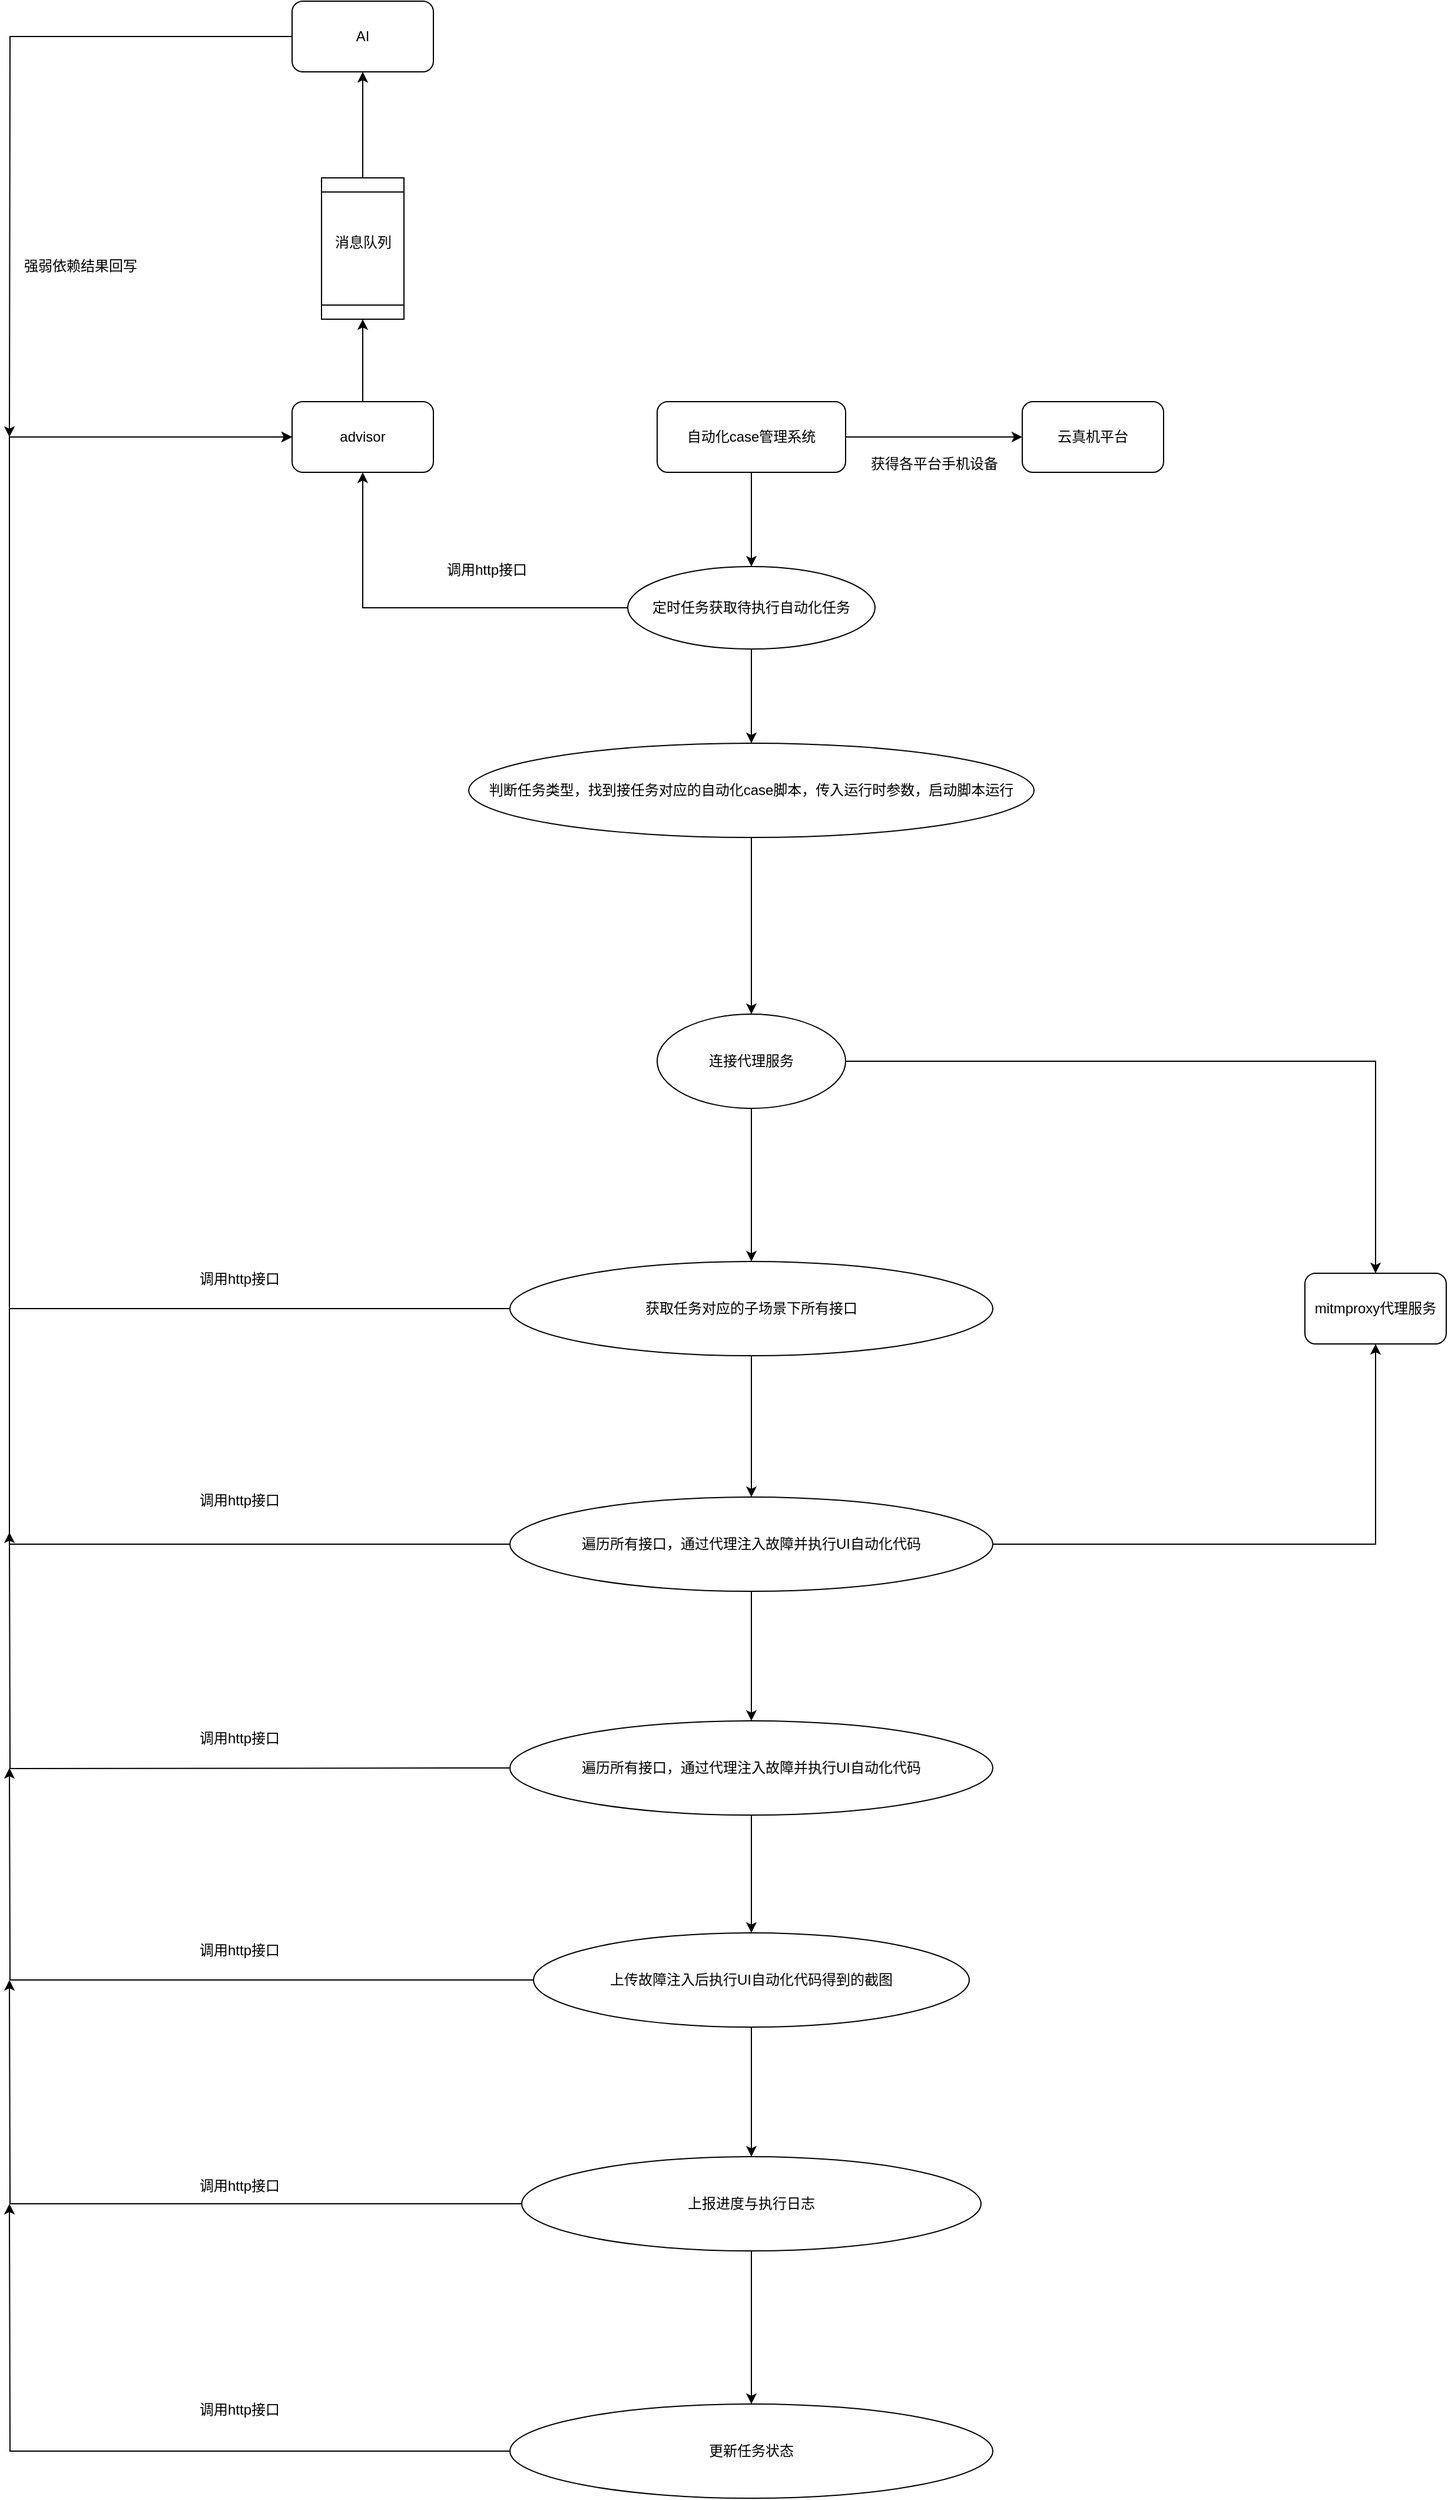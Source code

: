 <mxfile version="28.2.3">
  <diagram name="第 1 页" id="r5Neuu9u79A6OFv0h8x0">
    <mxGraphModel dx="1234" dy="790" grid="1" gridSize="10" guides="1" tooltips="1" connect="1" arrows="1" fold="1" page="1" pageScale="1" pageWidth="827" pageHeight="1169" math="0" shadow="0">
      <root>
        <mxCell id="0" />
        <mxCell id="1" parent="0" />
        <mxCell id="s-tvX0k2kKWcBqhUciSW-50" style="edgeStyle=orthogonalEdgeStyle;rounded=0;orthogonalLoop=1;jettySize=auto;html=1;exitX=0.5;exitY=0;exitDx=0;exitDy=0;" edge="1" parent="1" source="s-tvX0k2kKWcBqhUciSW-1">
          <mxGeometry relative="1" as="geometry">
            <mxPoint x="780" y="290" as="targetPoint" />
          </mxGeometry>
        </mxCell>
        <mxCell id="s-tvX0k2kKWcBqhUciSW-1" value="advisor" style="rounded=1;whiteSpace=wrap;html=1;" vertex="1" parent="1">
          <mxGeometry x="720" y="360" width="120" height="60" as="geometry" />
        </mxCell>
        <mxCell id="s-tvX0k2kKWcBqhUciSW-2" style="edgeStyle=orthogonalEdgeStyle;rounded=0;orthogonalLoop=1;jettySize=auto;html=1;" edge="1" parent="1" source="s-tvX0k2kKWcBqhUciSW-4" target="s-tvX0k2kKWcBqhUciSW-8">
          <mxGeometry relative="1" as="geometry" />
        </mxCell>
        <mxCell id="s-tvX0k2kKWcBqhUciSW-3" style="edgeStyle=orthogonalEdgeStyle;rounded=0;orthogonalLoop=1;jettySize=auto;html=1;entryX=0;entryY=0.5;entryDx=0;entryDy=0;" edge="1" parent="1" source="s-tvX0k2kKWcBqhUciSW-4" target="s-tvX0k2kKWcBqhUciSW-5">
          <mxGeometry relative="1" as="geometry" />
        </mxCell>
        <mxCell id="s-tvX0k2kKWcBqhUciSW-4" value="自动化case管理系统" style="rounded=1;whiteSpace=wrap;html=1;" vertex="1" parent="1">
          <mxGeometry x="1030" y="360" width="160" height="60" as="geometry" />
        </mxCell>
        <mxCell id="s-tvX0k2kKWcBqhUciSW-5" value="云真机平台" style="rounded=1;whiteSpace=wrap;html=1;" vertex="1" parent="1">
          <mxGeometry x="1340" y="360" width="120" height="60" as="geometry" />
        </mxCell>
        <mxCell id="s-tvX0k2kKWcBqhUciSW-6" style="edgeStyle=orthogonalEdgeStyle;rounded=0;orthogonalLoop=1;jettySize=auto;html=1;entryX=0.5;entryY=1;entryDx=0;entryDy=0;" edge="1" parent="1" source="s-tvX0k2kKWcBqhUciSW-8" target="s-tvX0k2kKWcBqhUciSW-1">
          <mxGeometry relative="1" as="geometry" />
        </mxCell>
        <mxCell id="s-tvX0k2kKWcBqhUciSW-7" style="edgeStyle=orthogonalEdgeStyle;rounded=0;orthogonalLoop=1;jettySize=auto;html=1;" edge="1" parent="1" source="s-tvX0k2kKWcBqhUciSW-8">
          <mxGeometry relative="1" as="geometry">
            <mxPoint x="1110" y="650" as="targetPoint" />
          </mxGeometry>
        </mxCell>
        <mxCell id="s-tvX0k2kKWcBqhUciSW-8" value="定时任务获取待执行自动化任务" style="ellipse;whiteSpace=wrap;html=1;" vertex="1" parent="1">
          <mxGeometry x="1005" y="500" width="210" height="70" as="geometry" />
        </mxCell>
        <mxCell id="s-tvX0k2kKWcBqhUciSW-9" value="调用http接口" style="text;html=1;align=center;verticalAlign=middle;resizable=0;points=[];autosize=1;strokeColor=none;fillColor=none;" vertex="1" parent="1">
          <mxGeometry x="840" y="488" width="90" height="30" as="geometry" />
        </mxCell>
        <mxCell id="s-tvX0k2kKWcBqhUciSW-10" value="获得各平台手机设备" style="text;html=1;align=center;verticalAlign=middle;resizable=0;points=[];autosize=1;strokeColor=none;fillColor=none;" vertex="1" parent="1">
          <mxGeometry x="1200" y="398" width="130" height="30" as="geometry" />
        </mxCell>
        <mxCell id="s-tvX0k2kKWcBqhUciSW-11" style="edgeStyle=orthogonalEdgeStyle;rounded=0;orthogonalLoop=1;jettySize=auto;html=1;" edge="1" parent="1" source="s-tvX0k2kKWcBqhUciSW-12" target="s-tvX0k2kKWcBqhUciSW-15">
          <mxGeometry relative="1" as="geometry">
            <mxPoint x="1110" y="820" as="targetPoint" />
          </mxGeometry>
        </mxCell>
        <mxCell id="s-tvX0k2kKWcBqhUciSW-12" value="判断任务类型，找到接任务对应的自动化case脚本，传入运行时参数，启动脚本运行" style="ellipse;whiteSpace=wrap;html=1;" vertex="1" parent="1">
          <mxGeometry x="870" y="650" width="480" height="80" as="geometry" />
        </mxCell>
        <mxCell id="s-tvX0k2kKWcBqhUciSW-13" style="edgeStyle=orthogonalEdgeStyle;rounded=0;orthogonalLoop=1;jettySize=auto;html=1;entryX=0.5;entryY=0;entryDx=0;entryDy=0;" edge="1" parent="1" source="s-tvX0k2kKWcBqhUciSW-15" target="s-tvX0k2kKWcBqhUciSW-18">
          <mxGeometry relative="1" as="geometry" />
        </mxCell>
        <mxCell id="s-tvX0k2kKWcBqhUciSW-14" style="edgeStyle=orthogonalEdgeStyle;rounded=0;orthogonalLoop=1;jettySize=auto;html=1;entryX=0.5;entryY=0;entryDx=0;entryDy=0;" edge="1" parent="1" source="s-tvX0k2kKWcBqhUciSW-15" target="s-tvX0k2kKWcBqhUciSW-30">
          <mxGeometry relative="1" as="geometry" />
        </mxCell>
        <mxCell id="s-tvX0k2kKWcBqhUciSW-15" value="连接代理服务" style="ellipse;whiteSpace=wrap;html=1;" vertex="1" parent="1">
          <mxGeometry x="1030" y="880" width="160" height="80" as="geometry" />
        </mxCell>
        <mxCell id="s-tvX0k2kKWcBqhUciSW-16" style="edgeStyle=orthogonalEdgeStyle;rounded=0;orthogonalLoop=1;jettySize=auto;html=1;" edge="1" parent="1" source="s-tvX0k2kKWcBqhUciSW-18" target="s-tvX0k2kKWcBqhUciSW-21">
          <mxGeometry relative="1" as="geometry" />
        </mxCell>
        <mxCell id="s-tvX0k2kKWcBqhUciSW-32" style="edgeStyle=orthogonalEdgeStyle;rounded=0;orthogonalLoop=1;jettySize=auto;html=1;entryX=0;entryY=0.5;entryDx=0;entryDy=0;" edge="1" parent="1" source="s-tvX0k2kKWcBqhUciSW-18" target="s-tvX0k2kKWcBqhUciSW-1">
          <mxGeometry relative="1" as="geometry">
            <Array as="points">
              <mxPoint x="480" y="1130" />
              <mxPoint x="480" y="390" />
            </Array>
          </mxGeometry>
        </mxCell>
        <mxCell id="s-tvX0k2kKWcBqhUciSW-18" value="获取任务对应的子场景下所有接口" style="ellipse;whiteSpace=wrap;html=1;" vertex="1" parent="1">
          <mxGeometry x="905" y="1090" width="410" height="80" as="geometry" />
        </mxCell>
        <mxCell id="s-tvX0k2kKWcBqhUciSW-19" style="edgeStyle=orthogonalEdgeStyle;rounded=0;orthogonalLoop=1;jettySize=auto;html=1;exitX=0;exitY=0.5;exitDx=0;exitDy=0;entryX=0;entryY=0.5;entryDx=0;entryDy=0;" edge="1" parent="1" source="s-tvX0k2kKWcBqhUciSW-21" target="s-tvX0k2kKWcBqhUciSW-1">
          <mxGeometry relative="1" as="geometry">
            <Array as="points">
              <mxPoint x="480" y="1330" />
              <mxPoint x="480" y="390" />
            </Array>
          </mxGeometry>
        </mxCell>
        <mxCell id="s-tvX0k2kKWcBqhUciSW-20" style="edgeStyle=orthogonalEdgeStyle;rounded=0;orthogonalLoop=1;jettySize=auto;html=1;entryX=0.5;entryY=0;entryDx=0;entryDy=0;" edge="1" parent="1" source="s-tvX0k2kKWcBqhUciSW-21">
          <mxGeometry relative="1" as="geometry">
            <mxPoint x="1110" y="1480" as="targetPoint" />
          </mxGeometry>
        </mxCell>
        <mxCell id="s-tvX0k2kKWcBqhUciSW-34" style="edgeStyle=orthogonalEdgeStyle;rounded=0;orthogonalLoop=1;jettySize=auto;html=1;" edge="1" parent="1" source="s-tvX0k2kKWcBqhUciSW-21" target="s-tvX0k2kKWcBqhUciSW-30">
          <mxGeometry relative="1" as="geometry" />
        </mxCell>
        <mxCell id="s-tvX0k2kKWcBqhUciSW-21" value="遍历所有接口，通过代理注入故障并执行UI自动化代码" style="ellipse;whiteSpace=wrap;html=1;" vertex="1" parent="1">
          <mxGeometry x="905" y="1290" width="410" height="80" as="geometry" />
        </mxCell>
        <mxCell id="s-tvX0k2kKWcBqhUciSW-22" value="调用http接口" style="text;html=1;align=center;verticalAlign=middle;resizable=0;points=[];autosize=1;strokeColor=none;fillColor=none;" vertex="1" parent="1">
          <mxGeometry x="630" y="1278" width="90" height="30" as="geometry" />
        </mxCell>
        <mxCell id="s-tvX0k2kKWcBqhUciSW-23" style="edgeStyle=orthogonalEdgeStyle;rounded=0;orthogonalLoop=1;jettySize=auto;html=1;" edge="1" parent="1">
          <mxGeometry relative="1" as="geometry">
            <mxPoint x="480" y="1320" as="targetPoint" />
            <mxPoint x="905" y="1520" as="sourcePoint" />
          </mxGeometry>
        </mxCell>
        <mxCell id="s-tvX0k2kKWcBqhUciSW-26" value="调用http接口" style="text;html=1;align=center;verticalAlign=middle;resizable=0;points=[];autosize=1;strokeColor=none;fillColor=none;" vertex="1" parent="1">
          <mxGeometry x="630" y="1480" width="90" height="30" as="geometry" />
        </mxCell>
        <mxCell id="s-tvX0k2kKWcBqhUciSW-27" style="edgeStyle=orthogonalEdgeStyle;rounded=0;orthogonalLoop=1;jettySize=auto;html=1;exitX=0;exitY=0.5;exitDx=0;exitDy=0;" edge="1" parent="1" source="s-tvX0k2kKWcBqhUciSW-35">
          <mxGeometry relative="1" as="geometry">
            <mxPoint x="480" y="1520" as="targetPoint" />
            <mxPoint x="905" y="1700" as="sourcePoint" />
          </mxGeometry>
        </mxCell>
        <mxCell id="s-tvX0k2kKWcBqhUciSW-29" value="调用http接口" style="text;html=1;align=center;verticalAlign=middle;resizable=0;points=[];autosize=1;strokeColor=none;fillColor=none;" vertex="1" parent="1">
          <mxGeometry x="630" y="1660" width="90" height="30" as="geometry" />
        </mxCell>
        <mxCell id="s-tvX0k2kKWcBqhUciSW-30" value="mitmproxy代理服务" style="rounded=1;whiteSpace=wrap;html=1;" vertex="1" parent="1">
          <mxGeometry x="1580" y="1100" width="120" height="60" as="geometry" />
        </mxCell>
        <mxCell id="s-tvX0k2kKWcBqhUciSW-33" value="调用http接口" style="text;html=1;align=center;verticalAlign=middle;resizable=0;points=[];autosize=1;strokeColor=none;fillColor=none;" vertex="1" parent="1">
          <mxGeometry x="630" y="1090" width="90" height="30" as="geometry" />
        </mxCell>
        <mxCell id="s-tvX0k2kKWcBqhUciSW-42" style="edgeStyle=orthogonalEdgeStyle;rounded=0;orthogonalLoop=1;jettySize=auto;html=1;" edge="1" parent="1" source="s-tvX0k2kKWcBqhUciSW-35" target="s-tvX0k2kKWcBqhUciSW-37">
          <mxGeometry relative="1" as="geometry" />
        </mxCell>
        <mxCell id="s-tvX0k2kKWcBqhUciSW-35" value="上传故障注入后执行UI自动化代码得到的截图" style="ellipse;whiteSpace=wrap;html=1;" vertex="1" parent="1">
          <mxGeometry x="925" y="1660" width="370" height="80" as="geometry" />
        </mxCell>
        <mxCell id="s-tvX0k2kKWcBqhUciSW-41" style="edgeStyle=orthogonalEdgeStyle;rounded=0;orthogonalLoop=1;jettySize=auto;html=1;entryX=0.5;entryY=0;entryDx=0;entryDy=0;" edge="1" parent="1" source="s-tvX0k2kKWcBqhUciSW-36" target="s-tvX0k2kKWcBqhUciSW-35">
          <mxGeometry relative="1" as="geometry" />
        </mxCell>
        <mxCell id="s-tvX0k2kKWcBqhUciSW-36" value="遍历所有接口，通过代理注入故障并执行UI自动化代码" style="ellipse;whiteSpace=wrap;html=1;" vertex="1" parent="1">
          <mxGeometry x="905" y="1480" width="410" height="80" as="geometry" />
        </mxCell>
        <mxCell id="s-tvX0k2kKWcBqhUciSW-39" style="edgeStyle=orthogonalEdgeStyle;rounded=0;orthogonalLoop=1;jettySize=auto;html=1;" edge="1" parent="1" source="s-tvX0k2kKWcBqhUciSW-37">
          <mxGeometry relative="1" as="geometry">
            <mxPoint x="480" y="1700" as="targetPoint" />
          </mxGeometry>
        </mxCell>
        <mxCell id="s-tvX0k2kKWcBqhUciSW-43" style="edgeStyle=orthogonalEdgeStyle;rounded=0;orthogonalLoop=1;jettySize=auto;html=1;" edge="1" parent="1" source="s-tvX0k2kKWcBqhUciSW-37" target="s-tvX0k2kKWcBqhUciSW-38">
          <mxGeometry relative="1" as="geometry" />
        </mxCell>
        <mxCell id="s-tvX0k2kKWcBqhUciSW-37" value="上报进度与执行日志" style="ellipse;whiteSpace=wrap;html=1;" vertex="1" parent="1">
          <mxGeometry x="915" y="1850" width="390" height="80" as="geometry" />
        </mxCell>
        <mxCell id="s-tvX0k2kKWcBqhUciSW-40" style="edgeStyle=orthogonalEdgeStyle;rounded=0;orthogonalLoop=1;jettySize=auto;html=1;" edge="1" parent="1" source="s-tvX0k2kKWcBqhUciSW-38">
          <mxGeometry relative="1" as="geometry">
            <mxPoint x="480" y="1890" as="targetPoint" />
          </mxGeometry>
        </mxCell>
        <mxCell id="s-tvX0k2kKWcBqhUciSW-38" value="更新任务状态" style="ellipse;whiteSpace=wrap;html=1;" vertex="1" parent="1">
          <mxGeometry x="905" y="2060" width="410" height="80" as="geometry" />
        </mxCell>
        <mxCell id="s-tvX0k2kKWcBqhUciSW-44" value="调用http接口" style="text;html=1;align=center;verticalAlign=middle;resizable=0;points=[];autosize=1;strokeColor=none;fillColor=none;" vertex="1" parent="1">
          <mxGeometry x="630" y="1860" width="90" height="30" as="geometry" />
        </mxCell>
        <mxCell id="s-tvX0k2kKWcBqhUciSW-45" value="调用http接口" style="text;html=1;align=center;verticalAlign=middle;resizable=0;points=[];autosize=1;strokeColor=none;fillColor=none;" vertex="1" parent="1">
          <mxGeometry x="630" y="2050" width="90" height="30" as="geometry" />
        </mxCell>
        <mxCell id="s-tvX0k2kKWcBqhUciSW-46" value="" style="group" vertex="1" connectable="0" parent="1">
          <mxGeometry x="745" y="170" width="70" height="120" as="geometry" />
        </mxCell>
        <mxCell id="s-tvX0k2kKWcBqhUciSW-47" value="" style="shape=process;whiteSpace=wrap;html=1;backgroundOutline=1;rotation=-90;" vertex="1" parent="s-tvX0k2kKWcBqhUciSW-46">
          <mxGeometry x="-25" y="25" width="120" height="70" as="geometry" />
        </mxCell>
        <mxCell id="s-tvX0k2kKWcBqhUciSW-48" value="消息队列" style="text;html=1;align=center;verticalAlign=middle;resizable=0;points=[];autosize=1;strokeColor=none;fillColor=none;" vertex="1" parent="s-tvX0k2kKWcBqhUciSW-46">
          <mxGeometry y="40" width="70" height="30" as="geometry" />
        </mxCell>
        <mxCell id="s-tvX0k2kKWcBqhUciSW-52" style="edgeStyle=orthogonalEdgeStyle;rounded=0;orthogonalLoop=1;jettySize=auto;html=1;" edge="1" parent="1" source="s-tvX0k2kKWcBqhUciSW-49">
          <mxGeometry relative="1" as="geometry">
            <mxPoint x="480" y="390" as="targetPoint" />
          </mxGeometry>
        </mxCell>
        <mxCell id="s-tvX0k2kKWcBqhUciSW-49" value="AI" style="rounded=1;whiteSpace=wrap;html=1;" vertex="1" parent="1">
          <mxGeometry x="720" y="20" width="120" height="60" as="geometry" />
        </mxCell>
        <mxCell id="s-tvX0k2kKWcBqhUciSW-51" style="edgeStyle=orthogonalEdgeStyle;rounded=0;orthogonalLoop=1;jettySize=auto;html=1;entryX=0.5;entryY=1;entryDx=0;entryDy=0;" edge="1" parent="1" source="s-tvX0k2kKWcBqhUciSW-47" target="s-tvX0k2kKWcBqhUciSW-49">
          <mxGeometry relative="1" as="geometry" />
        </mxCell>
        <mxCell id="s-tvX0k2kKWcBqhUciSW-54" value="强弱依赖结果回写" style="text;html=1;align=center;verticalAlign=middle;resizable=0;points=[];autosize=1;strokeColor=none;fillColor=none;" vertex="1" parent="1">
          <mxGeometry x="480" y="230" width="120" height="30" as="geometry" />
        </mxCell>
      </root>
    </mxGraphModel>
  </diagram>
</mxfile>
